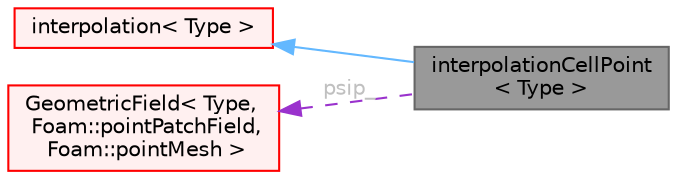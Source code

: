 digraph "interpolationCellPoint&lt; Type &gt;"
{
 // LATEX_PDF_SIZE
  bgcolor="transparent";
  edge [fontname=Helvetica,fontsize=10,labelfontname=Helvetica,labelfontsize=10];
  node [fontname=Helvetica,fontsize=10,shape=box,height=0.2,width=0.4];
  rankdir="LR";
  Node1 [id="Node000001",label="interpolationCellPoint\l\< Type \>",height=0.2,width=0.4,color="gray40", fillcolor="grey60", style="filled", fontcolor="black",tooltip="Given cell centre values and point (vertex) values decompose into tetrahedra and linear interpolate w..."];
  Node2 -> Node1 [id="edge1_Node000001_Node000002",dir="back",color="steelblue1",style="solid",tooltip=" "];
  Node2 [id="Node000002",label="interpolation\< Type \>",height=0.2,width=0.4,color="red", fillcolor="#FFF0F0", style="filled",URL="$classFoam_1_1interpolation.html",tooltip="Abstract base class for volume field interpolation."];
  Node29 -> Node1 [id="edge2_Node000001_Node000029",dir="back",color="darkorchid3",style="dashed",tooltip=" ",label=" psip_",fontcolor="grey" ];
  Node29 [id="Node000029",label="GeometricField\< Type,\l Foam::pointPatchField,\l Foam::pointMesh \>",height=0.2,width=0.4,color="red", fillcolor="#FFF0F0", style="filled",URL="$classFoam_1_1GeometricField.html",tooltip=" "];
}
